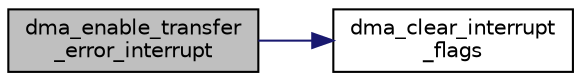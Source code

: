 digraph "dma_enable_transfer_error_interrupt"
{
  edge [fontname="Helvetica",fontsize="10",labelfontname="Helvetica",labelfontsize="10"];
  node [fontname="Helvetica",fontsize="10",shape=record];
  rankdir="LR";
  Node1 [label="dma_enable_transfer\l_error_interrupt",height=0.2,width=0.4,color="black", fillcolor="grey75", style="filled" fontcolor="black"];
  Node1 -> Node2 [color="midnightblue",fontsize="10",style="solid",fontname="Helvetica"];
  Node2 [label="dma_clear_interrupt\l_flags",height=0.2,width=0.4,color="black", fillcolor="white", style="filled",URL="$group__dma__defines.html#ga1035bb6b7cbb49a026a64b96496fed61",tooltip="DMA Stream Clear Interrupt Flag."];
}
